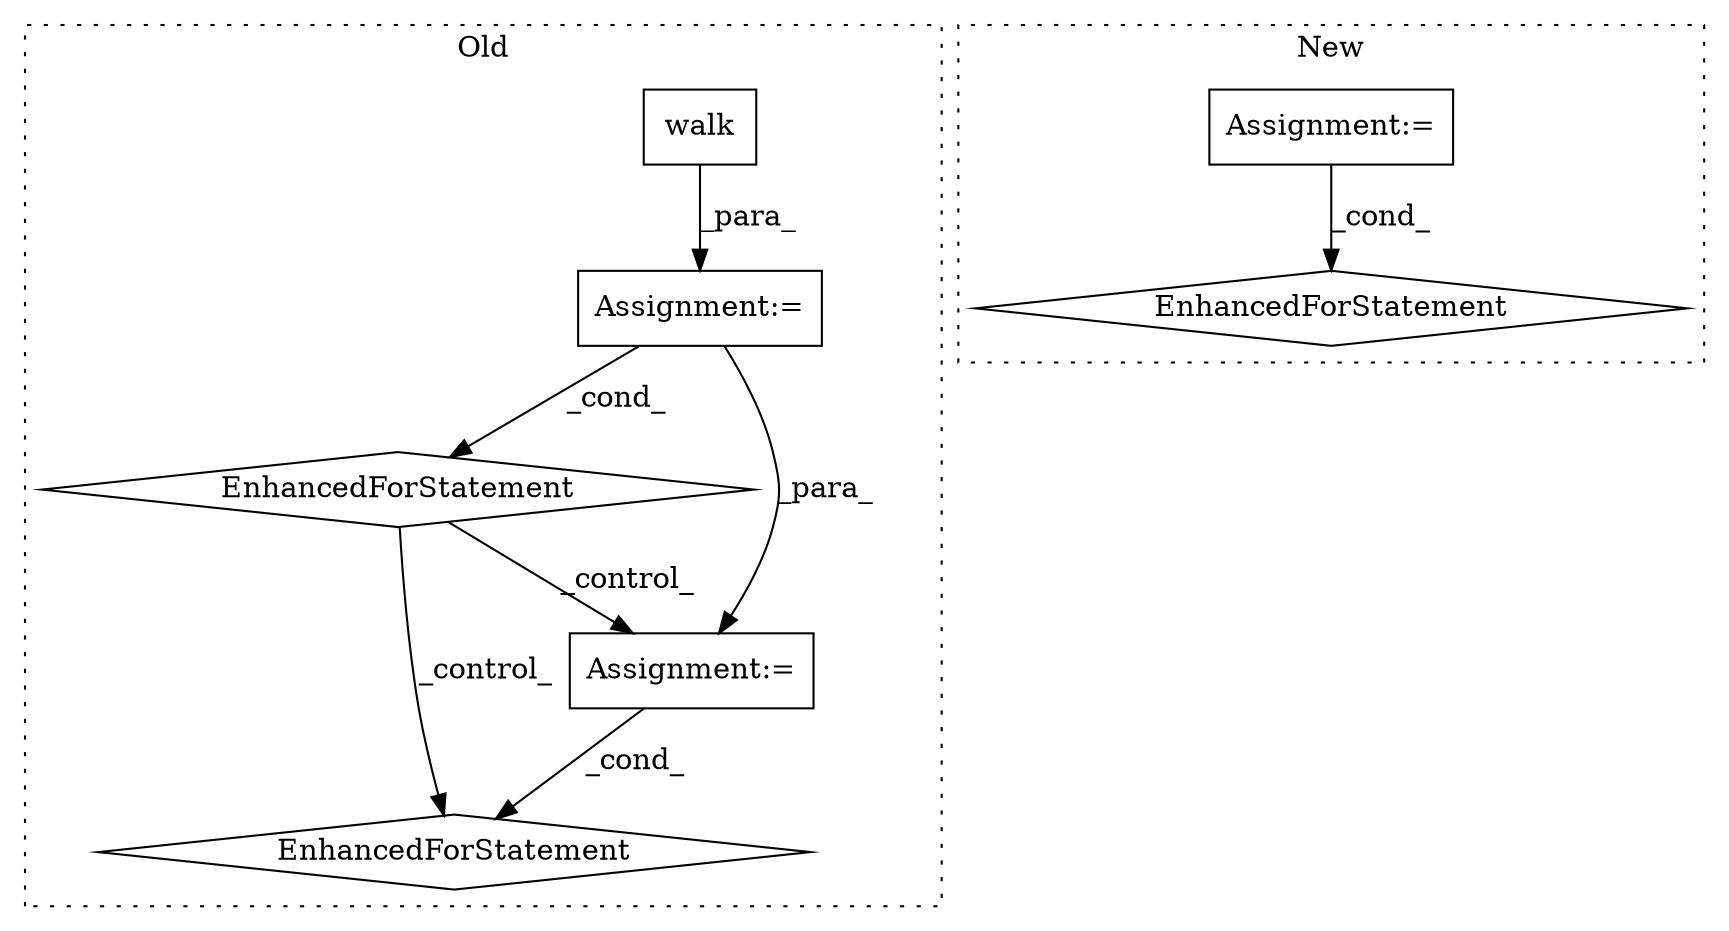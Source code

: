 digraph G {
subgraph cluster0 {
1 [label="walk" a="32" s="6672,6694" l="5,1" shape="box"];
4 [label="EnhancedForStatement" a="70" s="6574,6695" l="81,2" shape="diamond"];
5 [label="Assignment:=" a="7" s="6874" l="21" shape="box"];
6 [label="Assignment:=" a="7" s="6574,6695" l="81,2" shape="box"];
7 [label="EnhancedForStatement" a="70" s="6705,6903" l="57,-4" shape="diamond"];
label = "Old";
style="dotted";
}
subgraph cluster1 {
2 [label="EnhancedForStatement" a="70" s="6748,6821" l="53,2" shape="diamond"];
3 [label="Assignment:=" a="7" s="6705" l="1" shape="box"];
label = "New";
style="dotted";
}
1 -> 6 [label="_para_"];
3 -> 2 [label="_cond_"];
4 -> 7 [label="_control_"];
4 -> 5 [label="_control_"];
5 -> 7 [label="_cond_"];
6 -> 4 [label="_cond_"];
6 -> 5 [label="_para_"];
}